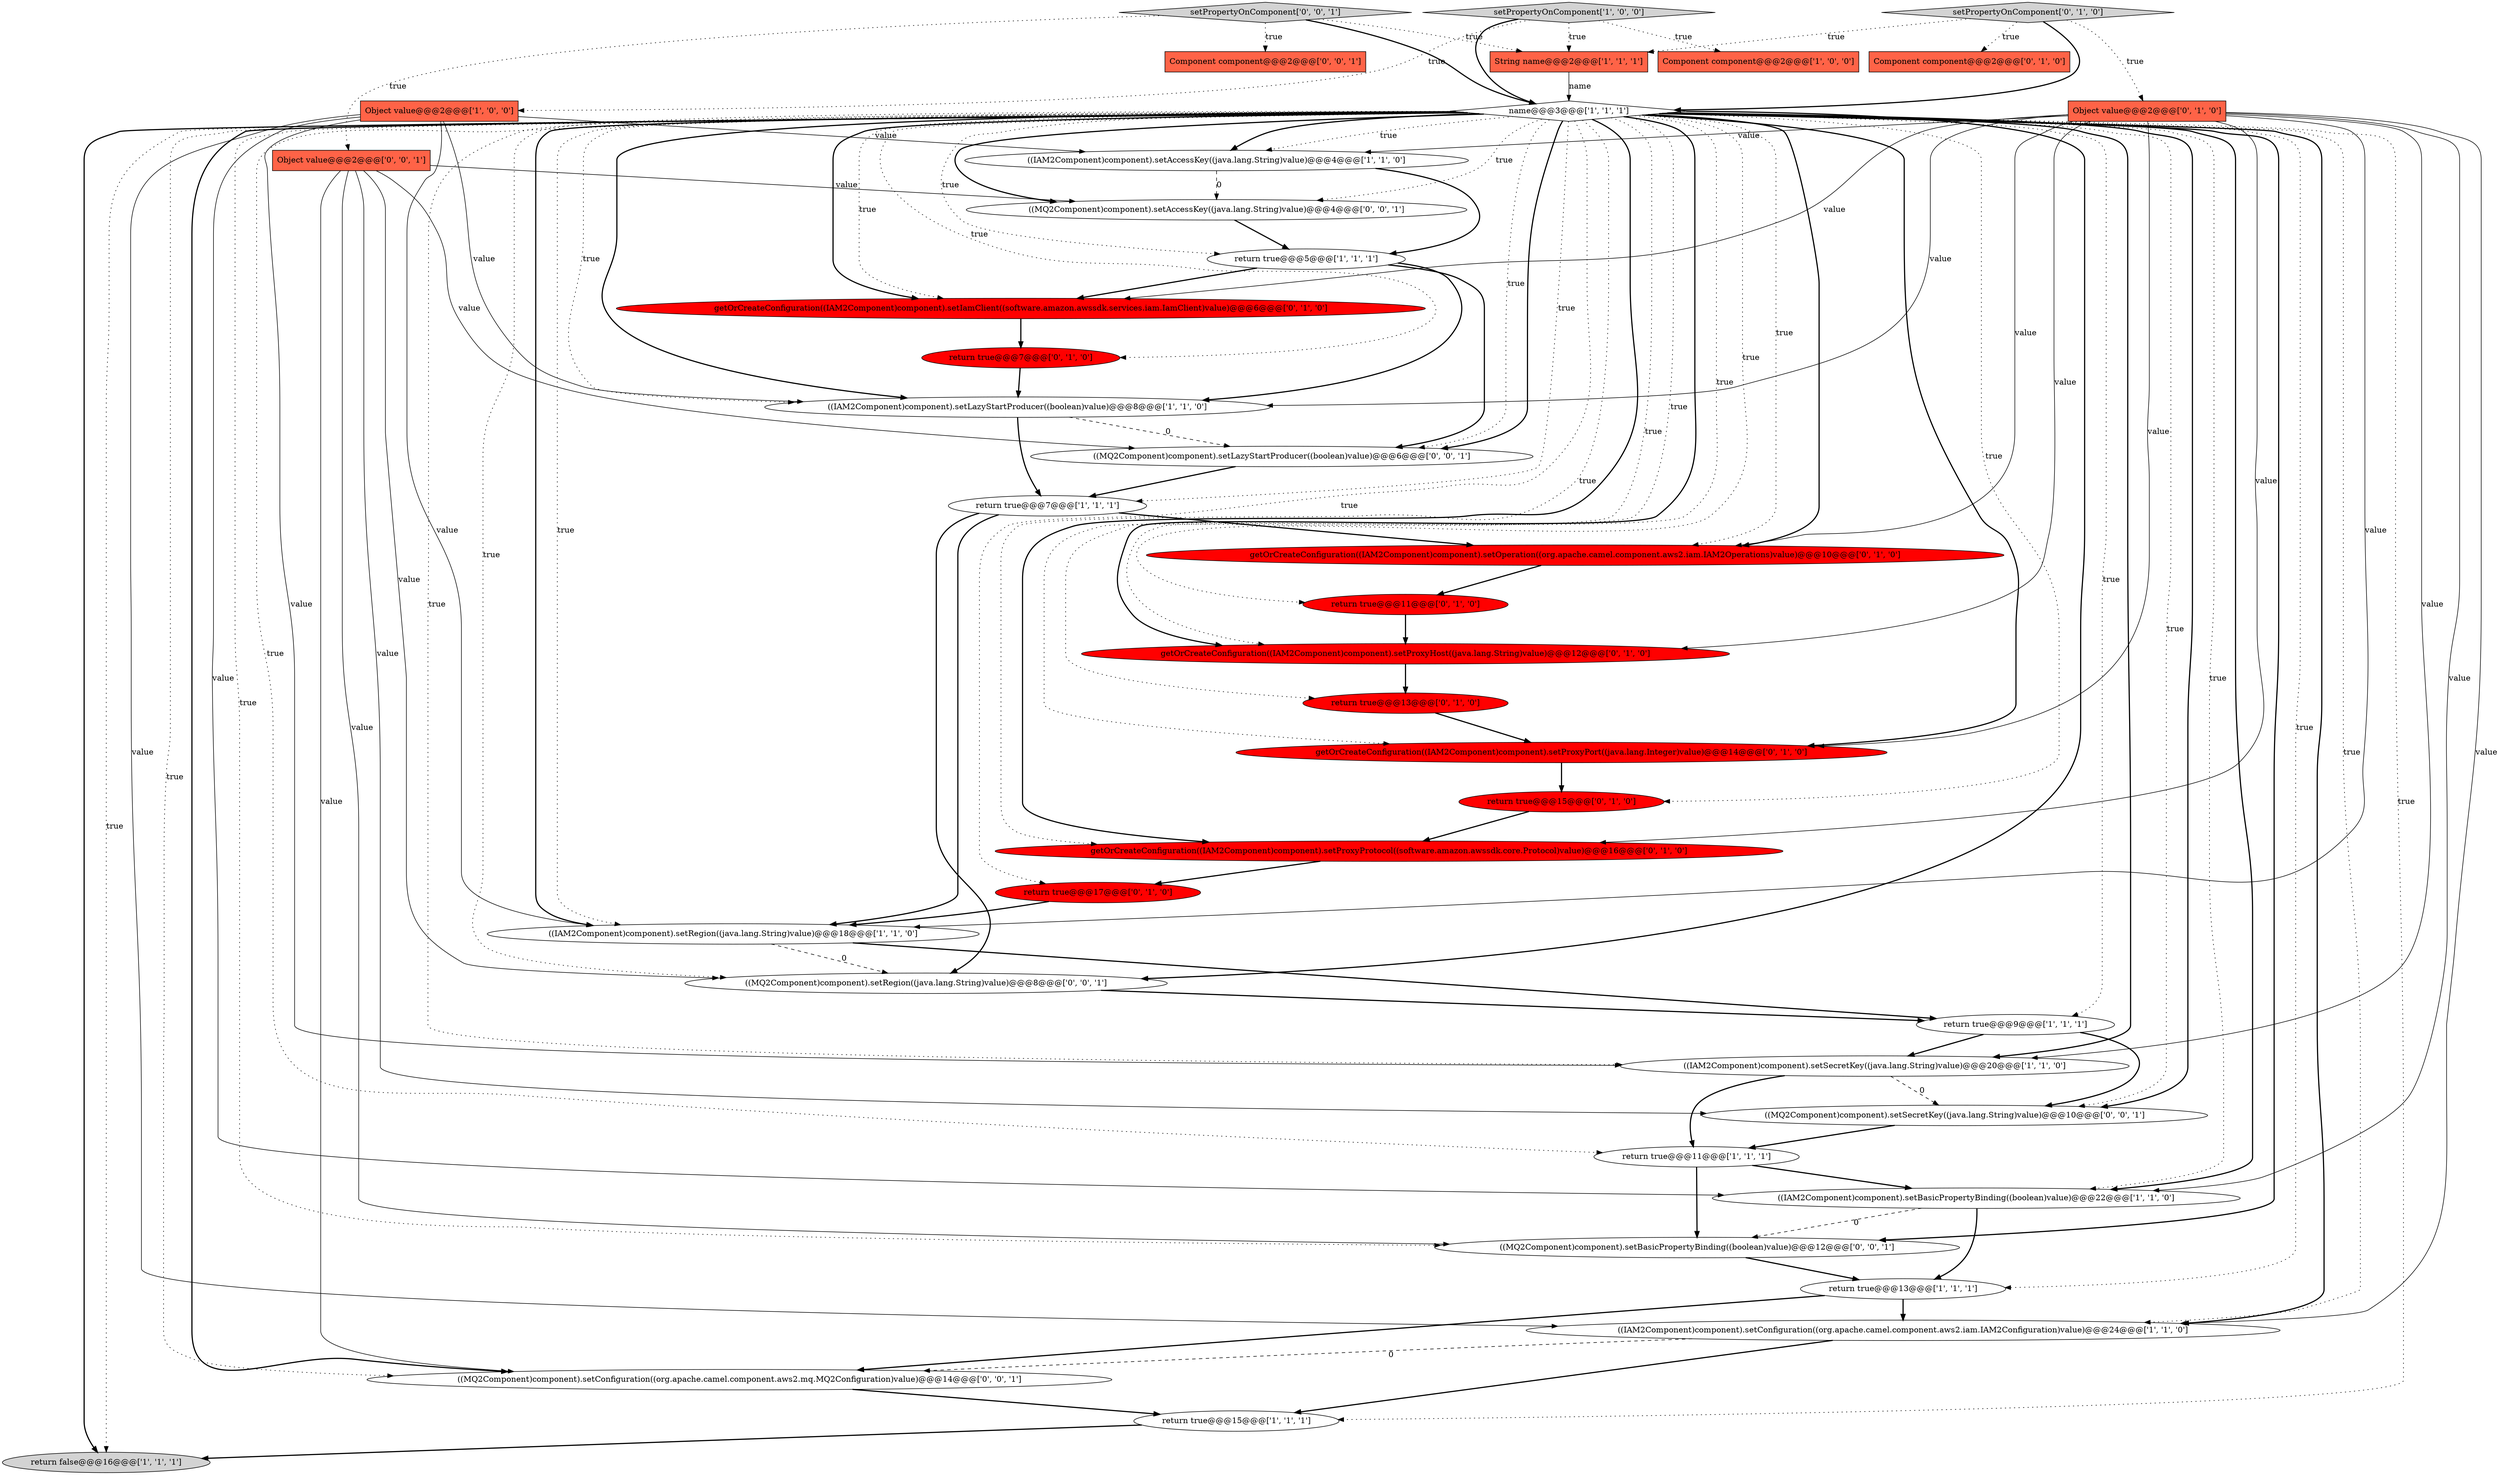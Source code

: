 digraph {
28 [style = filled, label = "setPropertyOnComponent['0', '1', '0']", fillcolor = lightgray, shape = diamond image = "AAA0AAABBB2BBB"];
33 [style = filled, label = "setPropertyOnComponent['0', '0', '1']", fillcolor = lightgray, shape = diamond image = "AAA0AAABBB3BBB"];
16 [style = filled, label = "((IAM2Component)component).setAccessKey((java.lang.String)value)@@@4@@@['1', '1', '0']", fillcolor = white, shape = ellipse image = "AAA0AAABBB1BBB"];
18 [style = filled, label = "return true@@@11@@@['0', '1', '0']", fillcolor = red, shape = ellipse image = "AAA1AAABBB2BBB"];
13 [style = filled, label = "name@@@3@@@['1', '1', '1']", fillcolor = white, shape = diamond image = "AAA0AAABBB1BBB"];
12 [style = filled, label = "((IAM2Component)component).setRegion((java.lang.String)value)@@@18@@@['1', '1', '0']", fillcolor = white, shape = ellipse image = "AAA0AAABBB1BBB"];
7 [style = filled, label = "((IAM2Component)component).setBasicPropertyBinding((boolean)value)@@@22@@@['1', '1', '0']", fillcolor = white, shape = ellipse image = "AAA0AAABBB1BBB"];
31 [style = filled, label = "Object value@@@2@@@['0', '0', '1']", fillcolor = tomato, shape = box image = "AAA0AAABBB3BBB"];
25 [style = filled, label = "getOrCreateConfiguration((IAM2Component)component).setOperation((org.apache.camel.component.aws2.iam.IAM2Operations)value)@@@10@@@['0', '1', '0']", fillcolor = red, shape = ellipse image = "AAA1AAABBB2BBB"];
26 [style = filled, label = "return true@@@17@@@['0', '1', '0']", fillcolor = red, shape = ellipse image = "AAA1AAABBB2BBB"];
22 [style = filled, label = "Object value@@@2@@@['0', '1', '0']", fillcolor = tomato, shape = box image = "AAA0AAABBB2BBB"];
37 [style = filled, label = "Component component@@@2@@@['0', '0', '1']", fillcolor = tomato, shape = box image = "AAA0AAABBB3BBB"];
0 [style = filled, label = "return true@@@9@@@['1', '1', '1']", fillcolor = white, shape = ellipse image = "AAA0AAABBB1BBB"];
38 [style = filled, label = "((MQ2Component)component).setSecretKey((java.lang.String)value)@@@10@@@['0', '0', '1']", fillcolor = white, shape = ellipse image = "AAA0AAABBB3BBB"];
5 [style = filled, label = "((IAM2Component)component).setSecretKey((java.lang.String)value)@@@20@@@['1', '1', '0']", fillcolor = white, shape = ellipse image = "AAA0AAABBB1BBB"];
17 [style = filled, label = "return true@@@13@@@['1', '1', '1']", fillcolor = white, shape = ellipse image = "AAA0AAABBB1BBB"];
9 [style = filled, label = "Component component@@@2@@@['1', '0', '0']", fillcolor = tomato, shape = box image = "AAA0AAABBB1BBB"];
29 [style = filled, label = "return true@@@7@@@['0', '1', '0']", fillcolor = red, shape = ellipse image = "AAA1AAABBB2BBB"];
34 [style = filled, label = "((MQ2Component)component).setRegion((java.lang.String)value)@@@8@@@['0', '0', '1']", fillcolor = white, shape = ellipse image = "AAA0AAABBB3BBB"];
15 [style = filled, label = "String name@@@2@@@['1', '1', '1']", fillcolor = tomato, shape = box image = "AAA0AAABBB1BBB"];
1 [style = filled, label = "return false@@@16@@@['1', '1', '1']", fillcolor = lightgray, shape = ellipse image = "AAA0AAABBB1BBB"];
6 [style = filled, label = "return true@@@11@@@['1', '1', '1']", fillcolor = white, shape = ellipse image = "AAA0AAABBB1BBB"];
24 [style = filled, label = "getOrCreateConfiguration((IAM2Component)component).setProxyPort((java.lang.Integer)value)@@@14@@@['0', '1', '0']", fillcolor = red, shape = ellipse image = "AAA1AAABBB2BBB"];
3 [style = filled, label = "Object value@@@2@@@['1', '0', '0']", fillcolor = tomato, shape = box image = "AAA0AAABBB1BBB"];
11 [style = filled, label = "return true@@@5@@@['1', '1', '1']", fillcolor = white, shape = ellipse image = "AAA0AAABBB1BBB"];
32 [style = filled, label = "((MQ2Component)component).setAccessKey((java.lang.String)value)@@@4@@@['0', '0', '1']", fillcolor = white, shape = ellipse image = "AAA0AAABBB3BBB"];
20 [style = filled, label = "Component component@@@2@@@['0', '1', '0']", fillcolor = tomato, shape = box image = "AAA0AAABBB2BBB"];
19 [style = filled, label = "getOrCreateConfiguration((IAM2Component)component).setIamClient((software.amazon.awssdk.services.iam.IamClient)value)@@@6@@@['0', '1', '0']", fillcolor = red, shape = ellipse image = "AAA1AAABBB2BBB"];
8 [style = filled, label = "return true@@@15@@@['1', '1', '1']", fillcolor = white, shape = ellipse image = "AAA0AAABBB1BBB"];
39 [style = filled, label = "((MQ2Component)component).setBasicPropertyBinding((boolean)value)@@@12@@@['0', '0', '1']", fillcolor = white, shape = ellipse image = "AAA0AAABBB3BBB"];
23 [style = filled, label = "return true@@@15@@@['0', '1', '0']", fillcolor = red, shape = ellipse image = "AAA1AAABBB2BBB"];
27 [style = filled, label = "getOrCreateConfiguration((IAM2Component)component).setProxyProtocol((software.amazon.awssdk.core.Protocol)value)@@@16@@@['0', '1', '0']", fillcolor = red, shape = ellipse image = "AAA1AAABBB2BBB"];
2 [style = filled, label = "setPropertyOnComponent['1', '0', '0']", fillcolor = lightgray, shape = diamond image = "AAA0AAABBB1BBB"];
4 [style = filled, label = "return true@@@7@@@['1', '1', '1']", fillcolor = white, shape = ellipse image = "AAA0AAABBB1BBB"];
35 [style = filled, label = "((MQ2Component)component).setLazyStartProducer((boolean)value)@@@6@@@['0', '0', '1']", fillcolor = white, shape = ellipse image = "AAA0AAABBB3BBB"];
10 [style = filled, label = "((IAM2Component)component).setLazyStartProducer((boolean)value)@@@8@@@['1', '1', '0']", fillcolor = white, shape = ellipse image = "AAA0AAABBB1BBB"];
21 [style = filled, label = "getOrCreateConfiguration((IAM2Component)component).setProxyHost((java.lang.String)value)@@@12@@@['0', '1', '0']", fillcolor = red, shape = ellipse image = "AAA1AAABBB2BBB"];
14 [style = filled, label = "((IAM2Component)component).setConfiguration((org.apache.camel.component.aws2.iam.IAM2Configuration)value)@@@24@@@['1', '1', '0']", fillcolor = white, shape = ellipse image = "AAA0AAABBB1BBB"];
36 [style = filled, label = "((MQ2Component)component).setConfiguration((org.apache.camel.component.aws2.mq.MQ2Configuration)value)@@@14@@@['0', '0', '1']", fillcolor = white, shape = ellipse image = "AAA0AAABBB3BBB"];
30 [style = filled, label = "return true@@@13@@@['0', '1', '0']", fillcolor = red, shape = ellipse image = "AAA1AAABBB2BBB"];
13->24 [style = dotted, label="true"];
3->10 [style = solid, label="value"];
16->32 [style = dashed, label="0"];
13->27 [style = dotted, label="true"];
4->25 [style = bold, label=""];
3->14 [style = solid, label="value"];
28->15 [style = dotted, label="true"];
2->15 [style = dotted, label="true"];
13->5 [style = dotted, label="true"];
21->30 [style = bold, label=""];
13->10 [style = dotted, label="true"];
22->19 [style = solid, label="value"];
13->1 [style = bold, label=""];
13->35 [style = dotted, label="true"];
17->36 [style = bold, label=""];
8->1 [style = bold, label=""];
22->21 [style = solid, label="value"];
26->12 [style = bold, label=""];
13->21 [style = dotted, label="true"];
17->14 [style = bold, label=""];
22->12 [style = solid, label="value"];
22->7 [style = solid, label="value"];
13->36 [style = bold, label=""];
33->37 [style = dotted, label="true"];
32->11 [style = bold, label=""];
13->14 [style = bold, label=""];
31->34 [style = solid, label="value"];
13->4 [style = dotted, label="true"];
3->16 [style = solid, label="value"];
13->39 [style = dotted, label="true"];
31->32 [style = solid, label="value"];
2->3 [style = dotted, label="true"];
13->6 [style = dotted, label="true"];
13->25 [style = bold, label=""];
13->17 [style = dotted, label="true"];
13->34 [style = bold, label=""];
13->32 [style = bold, label=""];
3->7 [style = solid, label="value"];
13->25 [style = dotted, label="true"];
13->36 [style = dotted, label="true"];
22->27 [style = solid, label="value"];
13->19 [style = dotted, label="true"];
13->7 [style = dotted, label="true"];
33->13 [style = bold, label=""];
13->16 [style = bold, label=""];
34->0 [style = bold, label=""];
13->23 [style = dotted, label="true"];
0->38 [style = bold, label=""];
38->6 [style = bold, label=""];
13->32 [style = dotted, label="true"];
31->39 [style = solid, label="value"];
13->12 [style = bold, label=""];
5->6 [style = bold, label=""];
13->0 [style = dotted, label="true"];
22->14 [style = solid, label="value"];
13->29 [style = dotted, label="true"];
22->24 [style = solid, label="value"];
22->25 [style = solid, label="value"];
13->5 [style = bold, label=""];
5->38 [style = dashed, label="0"];
14->8 [style = bold, label=""];
7->39 [style = dashed, label="0"];
6->7 [style = bold, label=""];
6->39 [style = bold, label=""];
12->34 [style = dashed, label="0"];
10->35 [style = dashed, label="0"];
13->34 [style = dotted, label="true"];
27->26 [style = bold, label=""];
33->31 [style = dotted, label="true"];
13->10 [style = bold, label=""];
13->16 [style = dotted, label="true"];
30->24 [style = bold, label=""];
13->18 [style = dotted, label="true"];
7->17 [style = bold, label=""];
13->24 [style = bold, label=""];
31->36 [style = solid, label="value"];
28->20 [style = dotted, label="true"];
13->26 [style = dotted, label="true"];
19->29 [style = bold, label=""];
25->18 [style = bold, label=""];
13->39 [style = bold, label=""];
13->38 [style = dotted, label="true"];
13->19 [style = bold, label=""];
13->30 [style = dotted, label="true"];
13->27 [style = bold, label=""];
2->9 [style = dotted, label="true"];
15->13 [style = solid, label="name"];
13->8 [style = dotted, label="true"];
11->10 [style = bold, label=""];
39->17 [style = bold, label=""];
28->22 [style = dotted, label="true"];
3->12 [style = solid, label="value"];
4->12 [style = bold, label=""];
36->8 [style = bold, label=""];
13->11 [style = dotted, label="true"];
29->10 [style = bold, label=""];
18->21 [style = bold, label=""];
3->5 [style = solid, label="value"];
13->14 [style = dotted, label="true"];
4->34 [style = bold, label=""];
0->5 [style = bold, label=""];
24->23 [style = bold, label=""];
16->11 [style = bold, label=""];
23->27 [style = bold, label=""];
13->12 [style = dotted, label="true"];
28->13 [style = bold, label=""];
11->19 [style = bold, label=""];
14->36 [style = dashed, label="0"];
12->0 [style = bold, label=""];
35->4 [style = bold, label=""];
11->35 [style = bold, label=""];
2->13 [style = bold, label=""];
13->1 [style = dotted, label="true"];
31->35 [style = solid, label="value"];
33->15 [style = dotted, label="true"];
13->7 [style = bold, label=""];
22->10 [style = solid, label="value"];
22->16 [style = solid, label="value"];
31->38 [style = solid, label="value"];
10->4 [style = bold, label=""];
13->38 [style = bold, label=""];
13->21 [style = bold, label=""];
13->35 [style = bold, label=""];
22->5 [style = solid, label="value"];
}
